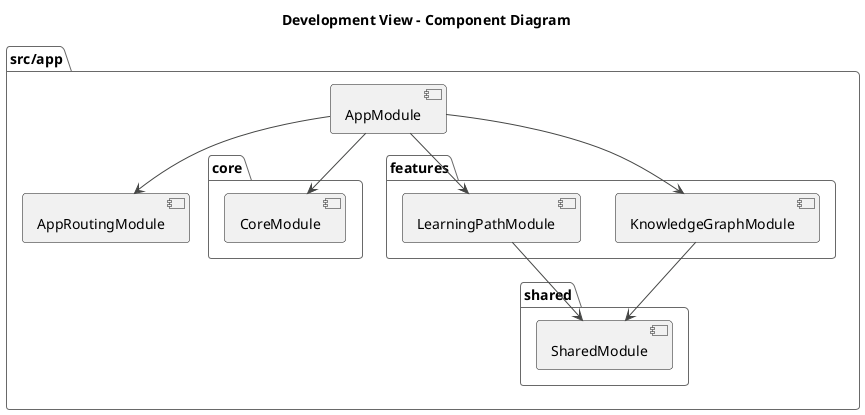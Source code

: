 @startuml
!theme vibrant

title Development View - Component Diagram

package "src/app" {
  component "AppModule" as App
  component "AppRoutingModule" as AppRouting

  package "core" {
    component "CoreModule"
  }

  package "shared" {
    component "SharedModule"
  }

  package "features" {
    component "KnowledgeGraphModule" as KnowledgeGraph
    component "LearningPathModule" as LearningPath
  }
}

App --> CoreModule
App --> AppRouting
App --> KnowledgeGraph
App --> LearningPath

KnowledgeGraph --> SharedModule
LearningPath --> SharedModule

@enduml